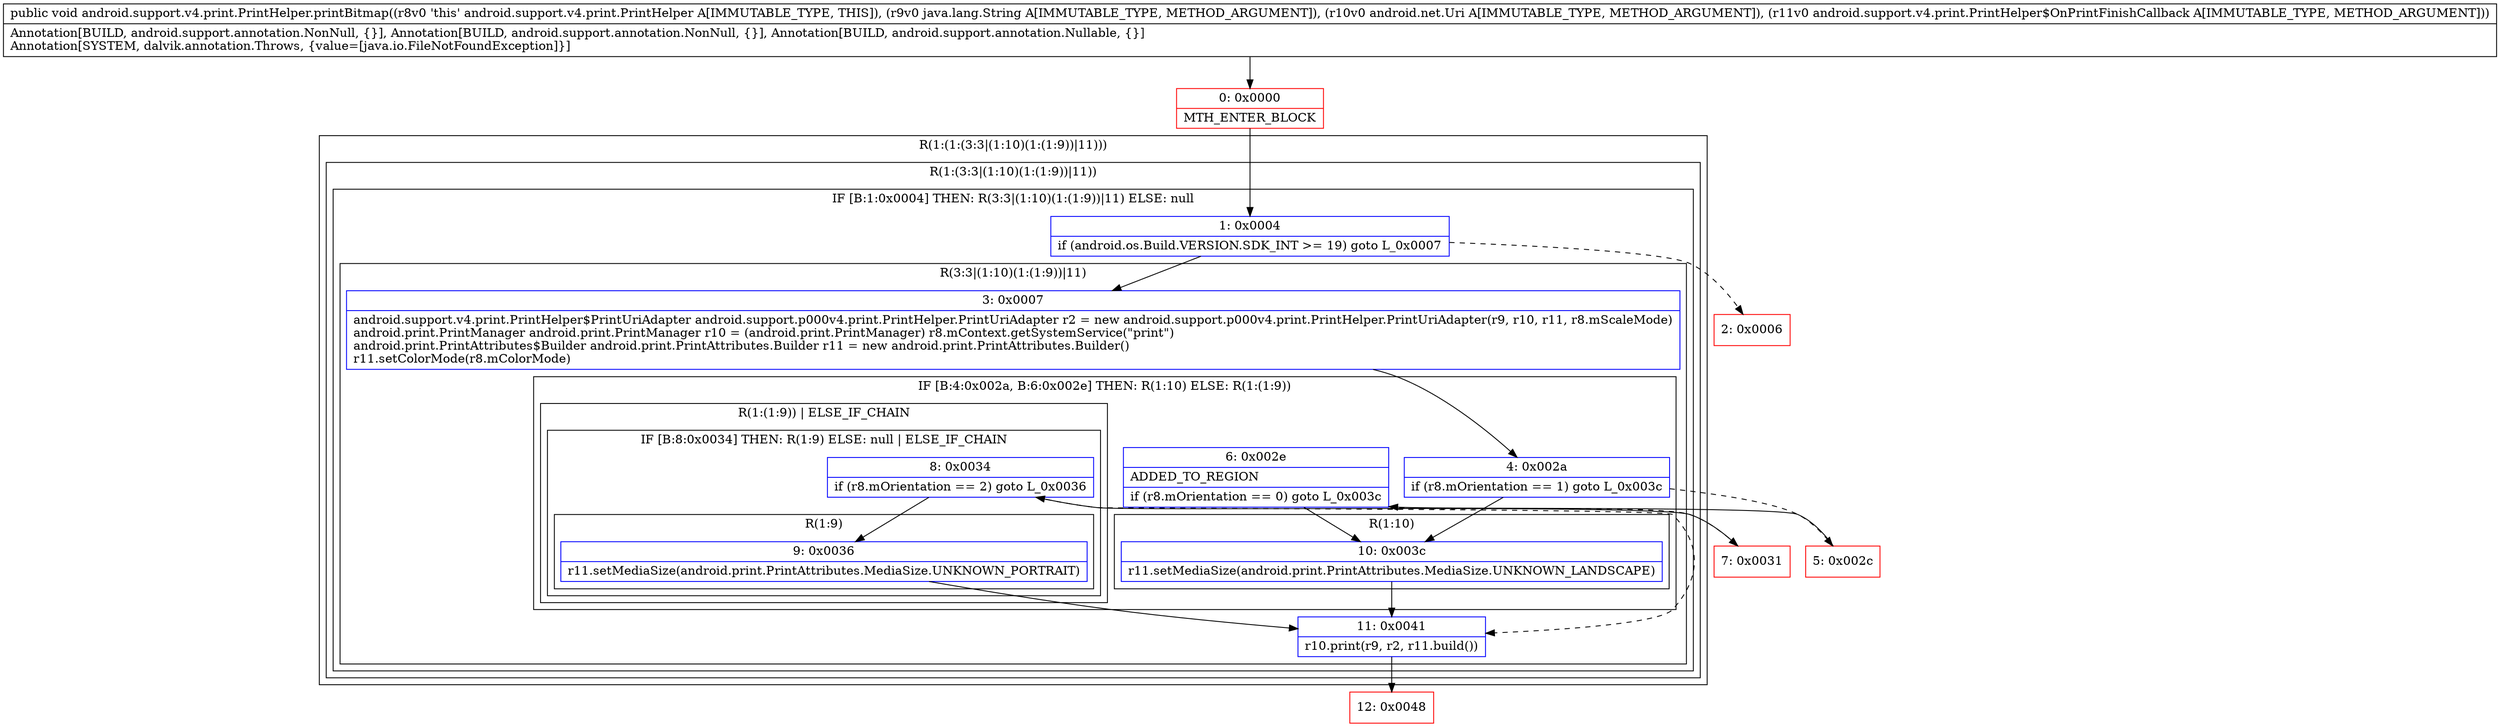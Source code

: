 digraph "CFG forandroid.support.v4.print.PrintHelper.printBitmap(Ljava\/lang\/String;Landroid\/net\/Uri;Landroid\/support\/v4\/print\/PrintHelper$OnPrintFinishCallback;)V" {
subgraph cluster_Region_352981463 {
label = "R(1:(1:(3:3|(1:10)(1:(1:9))|11)))";
node [shape=record,color=blue];
subgraph cluster_Region_1276216611 {
label = "R(1:(3:3|(1:10)(1:(1:9))|11))";
node [shape=record,color=blue];
subgraph cluster_IfRegion_388557515 {
label = "IF [B:1:0x0004] THEN: R(3:3|(1:10)(1:(1:9))|11) ELSE: null";
node [shape=record,color=blue];
Node_1 [shape=record,label="{1\:\ 0x0004|if (android.os.Build.VERSION.SDK_INT \>= 19) goto L_0x0007\l}"];
subgraph cluster_Region_1316683341 {
label = "R(3:3|(1:10)(1:(1:9))|11)";
node [shape=record,color=blue];
Node_3 [shape=record,label="{3\:\ 0x0007|android.support.v4.print.PrintHelper$PrintUriAdapter android.support.p000v4.print.PrintHelper.PrintUriAdapter r2 = new android.support.p000v4.print.PrintHelper.PrintUriAdapter(r9, r10, r11, r8.mScaleMode)\landroid.print.PrintManager android.print.PrintManager r10 = (android.print.PrintManager) r8.mContext.getSystemService(\"print\")\landroid.print.PrintAttributes$Builder android.print.PrintAttributes.Builder r11 = new android.print.PrintAttributes.Builder()\lr11.setColorMode(r8.mColorMode)\l}"];
subgraph cluster_IfRegion_1071693618 {
label = "IF [B:4:0x002a, B:6:0x002e] THEN: R(1:10) ELSE: R(1:(1:9))";
node [shape=record,color=blue];
Node_4 [shape=record,label="{4\:\ 0x002a|if (r8.mOrientation == 1) goto L_0x003c\l}"];
Node_6 [shape=record,label="{6\:\ 0x002e|ADDED_TO_REGION\l|if (r8.mOrientation == 0) goto L_0x003c\l}"];
subgraph cluster_Region_604559115 {
label = "R(1:10)";
node [shape=record,color=blue];
Node_10 [shape=record,label="{10\:\ 0x003c|r11.setMediaSize(android.print.PrintAttributes.MediaSize.UNKNOWN_LANDSCAPE)\l}"];
}
subgraph cluster_Region_2057405872 {
label = "R(1:(1:9)) | ELSE_IF_CHAIN\l";
node [shape=record,color=blue];
subgraph cluster_IfRegion_987311962 {
label = "IF [B:8:0x0034] THEN: R(1:9) ELSE: null | ELSE_IF_CHAIN\l";
node [shape=record,color=blue];
Node_8 [shape=record,label="{8\:\ 0x0034|if (r8.mOrientation == 2) goto L_0x0036\l}"];
subgraph cluster_Region_65302522 {
label = "R(1:9)";
node [shape=record,color=blue];
Node_9 [shape=record,label="{9\:\ 0x0036|r11.setMediaSize(android.print.PrintAttributes.MediaSize.UNKNOWN_PORTRAIT)\l}"];
}
}
}
}
Node_11 [shape=record,label="{11\:\ 0x0041|r10.print(r9, r2, r11.build())\l}"];
}
}
}
}
Node_0 [shape=record,color=red,label="{0\:\ 0x0000|MTH_ENTER_BLOCK\l}"];
Node_2 [shape=record,color=red,label="{2\:\ 0x0006}"];
Node_5 [shape=record,color=red,label="{5\:\ 0x002c}"];
Node_7 [shape=record,color=red,label="{7\:\ 0x0031}"];
Node_12 [shape=record,color=red,label="{12\:\ 0x0048}"];
MethodNode[shape=record,label="{public void android.support.v4.print.PrintHelper.printBitmap((r8v0 'this' android.support.v4.print.PrintHelper A[IMMUTABLE_TYPE, THIS]), (r9v0 java.lang.String A[IMMUTABLE_TYPE, METHOD_ARGUMENT]), (r10v0 android.net.Uri A[IMMUTABLE_TYPE, METHOD_ARGUMENT]), (r11v0 android.support.v4.print.PrintHelper$OnPrintFinishCallback A[IMMUTABLE_TYPE, METHOD_ARGUMENT]))  | Annotation[BUILD, android.support.annotation.NonNull, \{\}], Annotation[BUILD, android.support.annotation.NonNull, \{\}], Annotation[BUILD, android.support.annotation.Nullable, \{\}]\lAnnotation[SYSTEM, dalvik.annotation.Throws, \{value=[java.io.FileNotFoundException]\}]\l}"];
MethodNode -> Node_0;
Node_1 -> Node_2[style=dashed];
Node_1 -> Node_3;
Node_3 -> Node_4;
Node_4 -> Node_5[style=dashed];
Node_4 -> Node_10;
Node_6 -> Node_7[style=dashed];
Node_6 -> Node_10;
Node_10 -> Node_11;
Node_8 -> Node_9;
Node_8 -> Node_11[style=dashed];
Node_9 -> Node_11;
Node_11 -> Node_12;
Node_0 -> Node_1;
Node_5 -> Node_6;
Node_7 -> Node_8;
}


